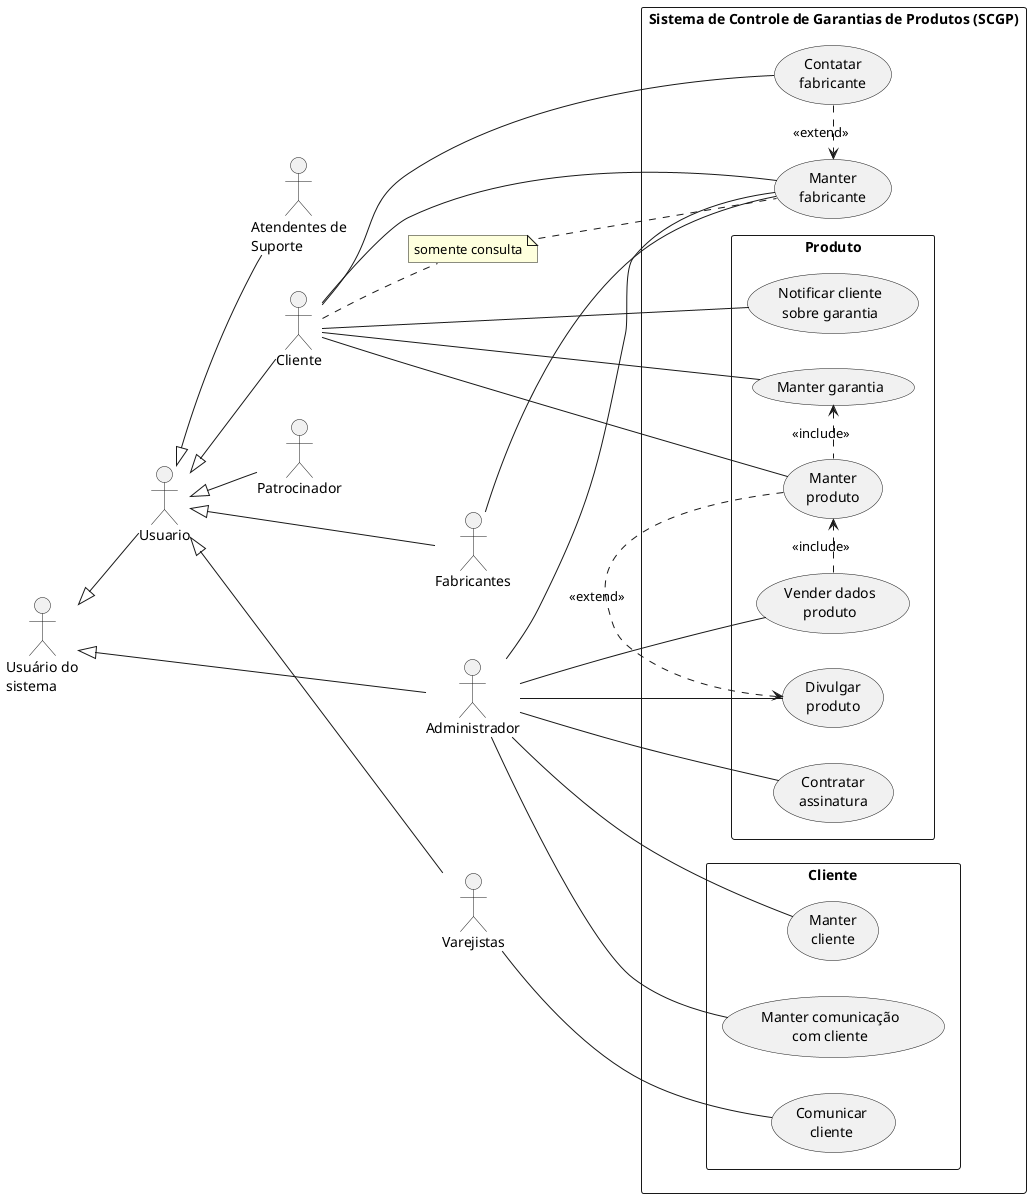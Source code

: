@startuml

left to right direction
skinparam packageStyle rectangle
actor "Usuário do\nsistema" as us
actor Usuario as u
actor Cliente as c
actor Administrador as adm
actor Patrocinador as p
actor Fabricantes as f
actor Varejistas as v
actor "Atendentes de\nSuporte" as a

rectangle "Sistema de Controle de Garantias de Produtos (SCGP)" {
    package "Produto" {
        usecase "Manter\nproduto" as uc_manter_produtos
        usecase "Contratar\nassinatura" as uc_contratar_assinatura
        usecase "Divulgar\nproduto" as uc_divulgar_produtos
        usecase "Vender dados\nproduto" as uc_vender_dados_produtos
        usecase "Notificar cliente\nsobre garantia" as uc_notificar_cliente_sobre_garantia
        usecase "Manter garantia" as uc_manter_garantias
    }
    package "Cliente" {
        usecase "Manter\ncliente" as uc_manter_clientes
        usecase "Comunicar\ncliente" as uc_comunicar_clientes
        usecase "Manter comunicação\ncom cliente" as uc_manter_comunicacao_clientes
    }
    usecase "Manter\nfabricante" as uc_manter_fabricantes
    usecase "Contatar\nfabricante" as uc_contatar_fabricantes
}

us <|-- u
us <|-- adm
u <|-- c
u <|-- a
u <|-- p
u <|-- f
u <|-- v

c -- uc_manter_garantias
uc_manter_garantias <. uc_manter_produtos: <<include>>

c -- uc_manter_produtos
adm -- uc_contratar_assinatura

adm -- uc_vender_dados_produtos
uc_vender_dados_produtos .> uc_manter_produtos: <<include>>

adm -- uc_divulgar_produtos
uc_divulgar_produtos <. uc_manter_produtos: <<extend>>

adm -- uc_manter_clientes

adm -- uc_manter_comunicacao_clientes
' uc_manter_comunicacao_clientes .> uc_manter_clientes: <<include>>

v -- uc_comunicar_clientes
' uc_comunicar_clientes .> uc_manter_clientes: <<include>>

c -- uc_notificar_cliente_sobre_garantia

adm -- uc_manter_fabricantes
f -- uc_manter_fabricantes

note "somente consulta" as N1

c -- uc_manter_fabricantes
c .. N1
N1 .. uc_manter_fabricantes

c -- uc_contatar_fabricantes
uc_contatar_fabricantes .> uc_manter_fabricantes: <<extend>>
@enduml

